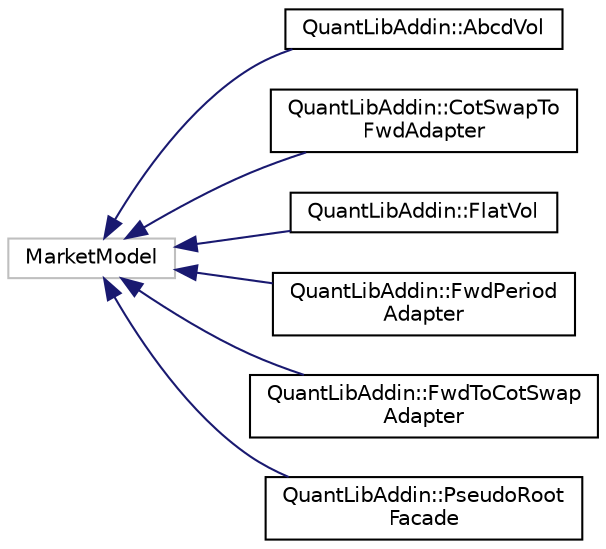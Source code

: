 digraph "Graphical Class Hierarchy"
{
  edge [fontname="Helvetica",fontsize="10",labelfontname="Helvetica",labelfontsize="10"];
  node [fontname="Helvetica",fontsize="10",shape=record];
  rankdir="LR";
  Node103 [label="MarketModel",height=0.2,width=0.4,color="grey75", fillcolor="white", style="filled"];
  Node103 -> Node0 [dir="back",color="midnightblue",fontsize="10",style="solid",fontname="Helvetica"];
  Node0 [label="QuantLibAddin::AbcdVol",height=0.2,width=0.4,color="black", fillcolor="white", style="filled",URL="$class_quant_lib_addin_1_1_abcd_vol.html"];
  Node103 -> Node105 [dir="back",color="midnightblue",fontsize="10",style="solid",fontname="Helvetica"];
  Node105 [label="QuantLibAddin::CotSwapTo\lFwdAdapter",height=0.2,width=0.4,color="black", fillcolor="white", style="filled",URL="$class_quant_lib_addin_1_1_cot_swap_to_fwd_adapter.html"];
  Node103 -> Node106 [dir="back",color="midnightblue",fontsize="10",style="solid",fontname="Helvetica"];
  Node106 [label="QuantLibAddin::FlatVol",height=0.2,width=0.4,color="black", fillcolor="white", style="filled",URL="$class_quant_lib_addin_1_1_flat_vol.html"];
  Node103 -> Node107 [dir="back",color="midnightblue",fontsize="10",style="solid",fontname="Helvetica"];
  Node107 [label="QuantLibAddin::FwdPeriod\lAdapter",height=0.2,width=0.4,color="black", fillcolor="white", style="filled",URL="$class_quant_lib_addin_1_1_fwd_period_adapter.html"];
  Node103 -> Node108 [dir="back",color="midnightblue",fontsize="10",style="solid",fontname="Helvetica"];
  Node108 [label="QuantLibAddin::FwdToCotSwap\lAdapter",height=0.2,width=0.4,color="black", fillcolor="white", style="filled",URL="$class_quant_lib_addin_1_1_fwd_to_cot_swap_adapter.html"];
  Node103 -> Node109 [dir="back",color="midnightblue",fontsize="10",style="solid",fontname="Helvetica"];
  Node109 [label="QuantLibAddin::PseudoRoot\lFacade",height=0.2,width=0.4,color="black", fillcolor="white", style="filled",URL="$class_quant_lib_addin_1_1_pseudo_root_facade.html"];
}
